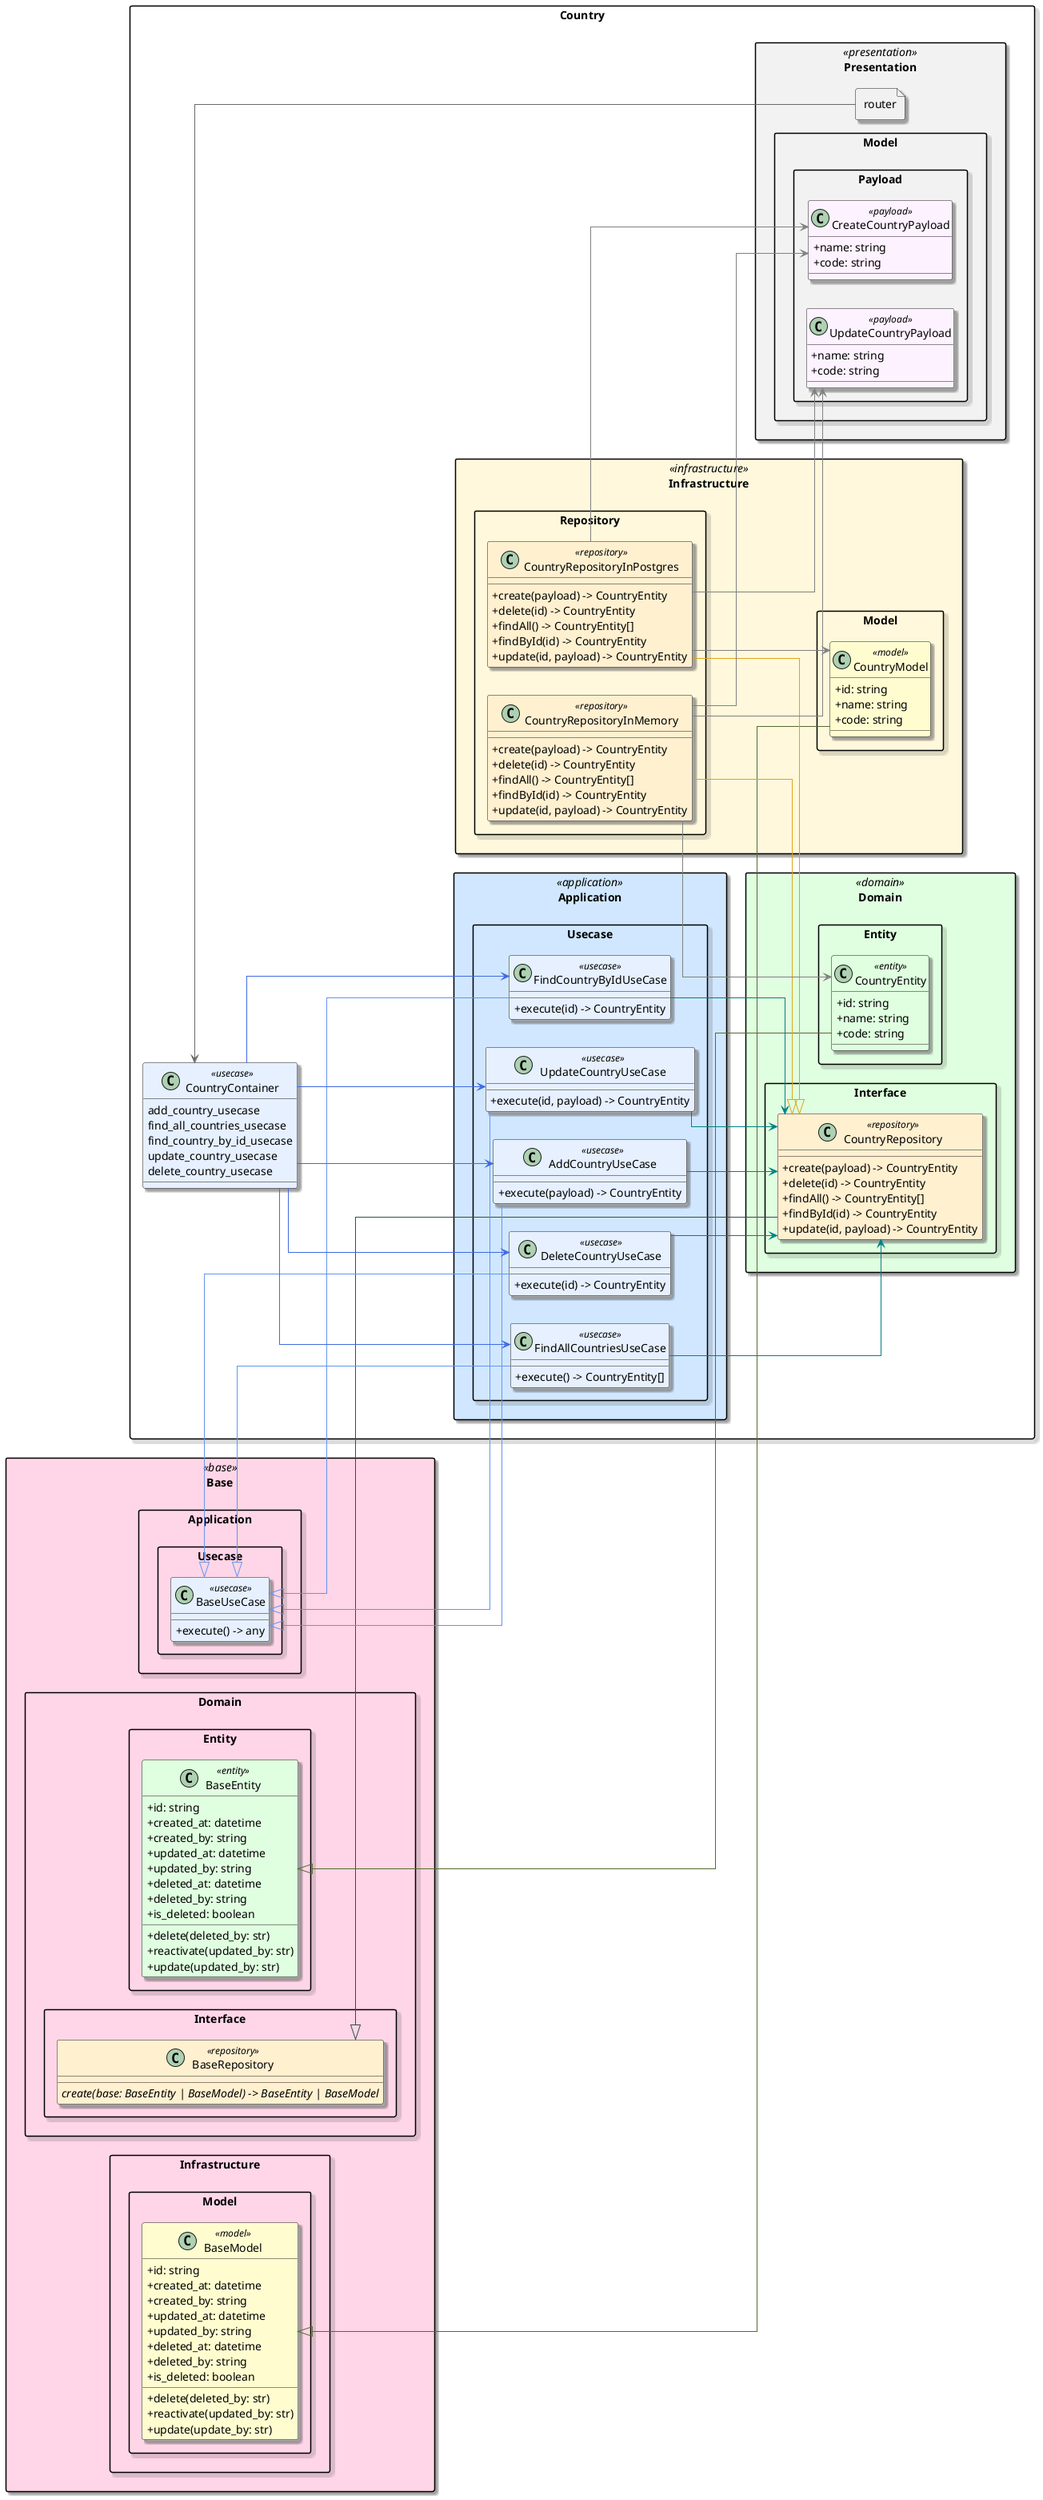 @startuml CountryClassDiagram
left to right direction
skinparam linetype ortho
skinparam packageStyle rectangle
skinparam shadowing true
skinparam classAttributeIconSize 0
allowmixing

' Couleurs par stéréotype de package
skinparam package {
    BackgroundColor<<presentation>> #f2f2f2
    BackgroundColor<<application>> #d0e7ff
    BackgroundColor<<domain>> #e0ffe0
    BackgroundColor<<infrastructure>> #fff8dc
    BackgroundColor<<base>> #ffd6e7
}

' Couleurs de classes selon leur rôle
skinparam class {
    BackgroundColor<<usecase>> #e6f0ff
    BackgroundColor<<repository>> #fff0d0
    BackgroundColor<<entity>> #e0ffe0
    BackgroundColor<<model>> #fffdd0
    BackgroundColor<<payload>> #fdf2ff
}

package "Country" {
    class "CountryContainer" <<usecase>> {
        add_country_usecase
        find_all_countries_usecase
        find_country_by_id_usecase
        update_country_usecase
        delete_country_usecase
    }

    package "Application" <<application>> {
        package "Usecase" {
            class "AddCountryUseCase" <<usecase>> {
                +execute(payload) -> CountryEntity
            }
            class "DeleteCountryUseCase" <<usecase>> {
                +execute(id) -> CountryEntity
            }
            class "FindAllCountriesUseCase" <<usecase>> {
                +execute() -> CountryEntity[]
            }
            class "FindCountryByIdUseCase" <<usecase>> {
                +execute(id) -> CountryEntity
            }
            class "UpdateCountryUseCase" <<usecase>> {
                +execute(id, payload) -> CountryEntity
            }
        }
    }

    package "Domain" <<domain>> {
        package "Entity" {
            class "CountryEntity" <<entity>> {
                +id: string
                +name: string
                +code: string
            }
        }

        package "Interface" {
            class "CountryRepository" <<repository>> {
                +create(payload) -> CountryEntity
                +delete(id) -> CountryEntity
                +findAll() -> CountryEntity[]
                +findById(id) -> CountryEntity
                +update(id, payload) -> CountryEntity
            }
        }
    }

    package "Infrastructure" <<infrastructure>> {
        package "Model" {
            class "CountryModel" <<model>> {
                +id: string
                +name: string
                +code: string
            }
        }

        package "Repository" {
            class "CountryRepositoryInMemory" <<repository>> {
                +create(payload) -> CountryEntity
                +delete(id) -> CountryEntity
                +findAll() -> CountryEntity[]
                +findById(id) -> CountryEntity
                +update(id, payload) -> CountryEntity
            }

            class "CountryRepositoryInPostgres" <<repository>> {
                +create(payload) -> CountryEntity
                +delete(id) -> CountryEntity
                +findAll() -> CountryEntity[]
                +findById(id) -> CountryEntity
                +update(id, payload) -> CountryEntity
            }
        }
    }

    package "Presentation" <<presentation>> {
        package "Model" {
            package "Payload" {
                class "CreateCountryPayload" <<payload>> {
                    +name: string
                    +code: string
                }
                class "UpdateCountryPayload" <<payload>> {
                    +name: string
                    +code: string
                }
            }
        }
        file "router"
    }
}

package "Base" <<base>> {
    package "Domain" {
        package "Entity" {
            class "BaseEntity" <<entity>> {
                +id: string
                +created_at: datetime
                +created_by: string
                +updated_at: datetime
                +updated_by: string
                +deleted_at: datetime
                +deleted_by: string
                +is_deleted: boolean
                +delete(deleted_by: str)
                +reactivate(updated_by: str)
                +update(updated_by: str)
            }
        }
        package "Interface" {
            class "BaseRepository" <<repository>> {
                {abstract} create(base: BaseEntity | BaseModel) -> BaseEntity | BaseModel
            }
        }
    }

    package "Infrastructure" {
        package "Model" {
            class "BaseModel" <<model>> {
                +id: string
                +created_at: datetime
                +created_by: string
                +updated_at: datetime
                +updated_by: string
                +deleted_at: datetime
                +deleted_by: string
                +is_deleted: boolean
                +delete(deleted_by: str)
                +reactivate(updated_by: str)
                +update(update_by: str)
            }
        }
    }

    package "Application" {
        package "Usecase" {
            class "BaseUseCase" <<usecase>> {
                +execute() -> any
            }
        }
    }
}

' HÉRITAGE
"BaseRepository" <|-- "CountryRepository" #DarkSlateGray
"BaseUseCase" <|-- "AddCountryUseCase" #CornflowerBlue
"BaseUseCase" <|-- "DeleteCountryUseCase" #CornflowerBlue
"BaseUseCase" <|-- "FindAllCountriesUseCase" #CornflowerBlue
"BaseUseCase" <|-- "FindCountryByIdUseCase" #CornflowerBlue
"BaseUseCase" <|-- "UpdateCountryUseCase" #CornflowerBlue
"BaseModel" <|-- "CountryModel" #DarkOliveGreen
"BaseEntity" <|-- "CountryEntity" #DarkOliveGreen

' UTILISATION
"CountryContainer" --> "AddCountryUseCase" #RoyalBlue
"CountryContainer" --> "DeleteCountryUseCase" #RoyalBlue
"CountryContainer" --> "FindAllCountriesUseCase" #RoyalBlue
"CountryContainer" --> "FindCountryByIdUseCase" #RoyalBlue
"CountryContainer" --> "UpdateCountryUseCase" #RoyalBlue

"UpdateCountryUseCase" --> "CountryRepository" #Teal
"FindCountryByIdUseCase" --> "CountryRepository" #Teal
"DeleteCountryUseCase" --> "CountryRepository" #Teal
"FindAllCountriesUseCase" --> "CountryRepository" #Teal
"AddCountryUseCase" --> "CountryRepository" #Teal

"CountryRepository" <|-- "CountryRepositoryInMemory" #GoldenRod
"CountryRepository" <|-- "CountryRepositoryInPostgres" #GoldenRod

"CountryRepositoryInMemory" --> "CountryEntity" #Gray
"CountryRepositoryInPostgres" --> "CountryModel" #Gray
"CountryRepositoryInMemory" --> "CreateCountryPayload" #Gray
"CountryRepositoryInPostgres" --> "CreateCountryPayload" #Gray
"CountryRepositoryInMemory" --> "UpdateCountryPayload" #Gray
"CountryRepositoryInPostgres" --> "UpdateCountryPayload" #Gray

"router" --> "CountryContainer" #DimGray
@enduml
